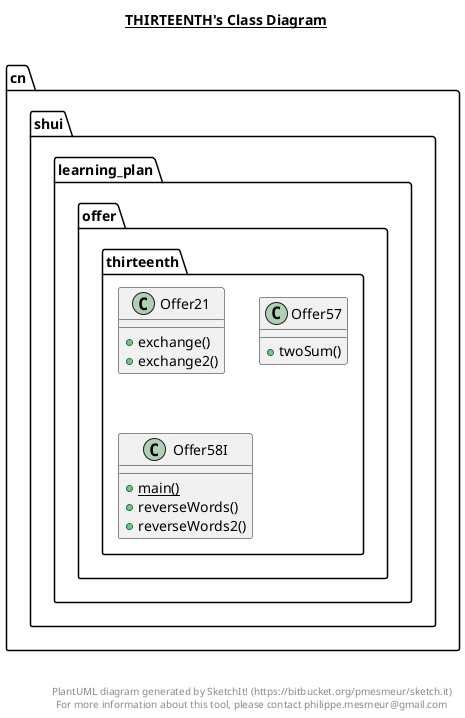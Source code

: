 @startuml

title __THIRTEENTH's Class Diagram__\n

  namespace cn.shui.learning_plan.offer.thirteenth {
    class cn.shui.learning_plan.offer.thirteenth.Offer21 {
        + exchange()
        + exchange2()
    }
  }
  

  namespace cn.shui.learning_plan.offer.thirteenth {
    class cn.shui.learning_plan.offer.thirteenth.Offer57 {
        + twoSum()
    }
  }
  

  namespace cn.shui.learning_plan.offer.thirteenth {
    class cn.shui.learning_plan.offer.thirteenth.Offer58I {
        {static} + main()
        + reverseWords()
        + reverseWords2()
    }
  }
  



right footer


PlantUML diagram generated by SketchIt! (https://bitbucket.org/pmesmeur/sketch.it)
For more information about this tool, please contact philippe.mesmeur@gmail.com
endfooter

@enduml
